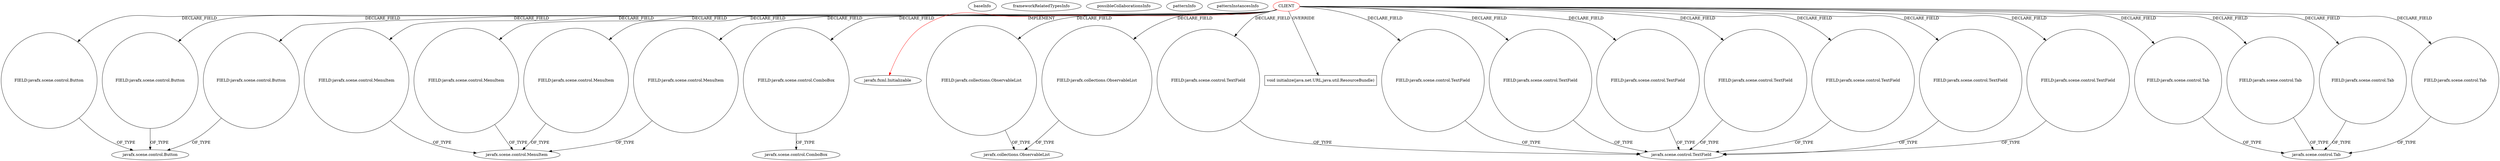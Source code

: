 digraph {
baseInfo[graphId=1450,category="pattern",isAnonymous=false,possibleRelation=false]
frameworkRelatedTypesInfo[0="javafx.fxml.Initializable"]
possibleCollaborationsInfo[]
patternInfo[frequency=2.0,patternRootClient=0]
patternInstancesInfo[0="JustinAarden-C2J-Stamboom~/JustinAarden-C2J-Stamboom/C2J-Stamboom-master/src/stamboom/gui/StamboomFXController.java~StamboomFXController~734",1="JoshuaHanrahan-DVDCollectionApp~/JoshuaHanrahan-DVDCollectionApp/DVDCollectionApp-master/src/dvdcollectionapp/view/DvdcollectionappfxmlController.java~DvdcollectionappfxmlController~728"]
13[label="javafx.scene.control.Tab",vertexType="FRAMEWORK_CLASS_TYPE",isFrameworkType=false]
62[label="FIELD:javafx.scene.control.Tab",vertexType="FIELD_DECLARATION",isFrameworkType=false,shape=circle]
0[label="CLIENT",vertexType="ROOT_CLIENT_CLASS_DECLARATION",isFrameworkType=false,color=red]
50[label="FIELD:javafx.scene.control.Button",vertexType="FIELD_DECLARATION",isFrameworkType=false,shape=circle]
20[label="FIELD:javafx.scene.control.MenuItem",vertexType="FIELD_DECLARATION",isFrameworkType=false,shape=circle]
44[label="FIELD:javafx.scene.control.Button",vertexType="FIELD_DECLARATION",isFrameworkType=false,shape=circle]
54[label="FIELD:javafx.scene.control.MenuItem",vertexType="FIELD_DECLARATION",isFrameworkType=false,shape=circle]
8[label="FIELD:javafx.scene.control.Button",vertexType="FIELD_DECLARATION",isFrameworkType=false,shape=circle]
52[label="FIELD:javafx.scene.control.MenuItem",vertexType="FIELD_DECLARATION",isFrameworkType=false,shape=circle]
42[label="FIELD:javafx.scene.control.MenuItem",vertexType="FIELD_DECLARATION",isFrameworkType=false,shape=circle]
1[label="javafx.fxml.Initializable",vertexType="FRAMEWORK_INTERFACE_TYPE",isFrameworkType=false]
24[label="FIELD:javafx.scene.control.ComboBox",vertexType="FIELD_DECLARATION",isFrameworkType=false,shape=circle]
28[label="FIELD:javafx.collections.ObservableList",vertexType="FIELD_DECLARATION",isFrameworkType=false,shape=circle]
3[label="javafx.collections.ObservableList",vertexType="FRAMEWORK_INTERFACE_TYPE",isFrameworkType=false]
2[label="FIELD:javafx.collections.ObservableList",vertexType="FIELD_DECLARATION",isFrameworkType=false,shape=circle]
66[label="void initialize(java.net.URL,java.util.ResourceBundle)",vertexType="OVERRIDING_METHOD_DECLARATION",isFrameworkType=false,shape=box]
11[label="javafx.scene.control.MenuItem",vertexType="FRAMEWORK_CLASS_TYPE",isFrameworkType=false]
9[label="javafx.scene.control.Button",vertexType="FRAMEWORK_CLASS_TYPE",isFrameworkType=false]
25[label="javafx.scene.control.ComboBox",vertexType="FRAMEWORK_CLASS_TYPE",isFrameworkType=false]
12[label="FIELD:javafx.scene.control.Tab",vertexType="FIELD_DECLARATION",isFrameworkType=false,shape=circle]
56[label="FIELD:javafx.scene.control.TextField",vertexType="FIELD_DECLARATION",isFrameworkType=false,shape=circle]
26[label="FIELD:javafx.scene.control.TextField",vertexType="FIELD_DECLARATION",isFrameworkType=false,shape=circle]
64[label="FIELD:javafx.scene.control.TextField",vertexType="FIELD_DECLARATION",isFrameworkType=false,shape=circle]
6[label="FIELD:javafx.scene.control.TextField",vertexType="FIELD_DECLARATION",isFrameworkType=false,shape=circle]
40[label="FIELD:javafx.scene.control.TextField",vertexType="FIELD_DECLARATION",isFrameworkType=false,shape=circle]
38[label="FIELD:javafx.scene.control.TextField",vertexType="FIELD_DECLARATION",isFrameworkType=false,shape=circle]
48[label="FIELD:javafx.scene.control.TextField",vertexType="FIELD_DECLARATION",isFrameworkType=false,shape=circle]
60[label="FIELD:javafx.scene.control.TextField",vertexType="FIELD_DECLARATION",isFrameworkType=false,shape=circle]
7[label="javafx.scene.control.TextField",vertexType="FRAMEWORK_CLASS_TYPE",isFrameworkType=false]
32[label="FIELD:javafx.scene.control.Tab",vertexType="FIELD_DECLARATION",isFrameworkType=false,shape=circle]
36[label="FIELD:javafx.scene.control.Tab",vertexType="FIELD_DECLARATION",isFrameworkType=false,shape=circle]
0->54[label="DECLARE_FIELD"]
54->11[label="OF_TYPE"]
0->60[label="DECLARE_FIELD"]
2->3[label="OF_TYPE"]
40->7[label="OF_TYPE"]
28->3[label="OF_TYPE"]
42->11[label="OF_TYPE"]
36->13[label="OF_TYPE"]
6->7[label="OF_TYPE"]
0->12[label="DECLARE_FIELD"]
0->32[label="DECLARE_FIELD"]
0->44[label="DECLARE_FIELD"]
20->11[label="OF_TYPE"]
24->25[label="OF_TYPE"]
0->36[label="DECLARE_FIELD"]
32->13[label="OF_TYPE"]
0->6[label="DECLARE_FIELD"]
52->11[label="OF_TYPE"]
0->48[label="DECLARE_FIELD"]
0->28[label="DECLARE_FIELD"]
0->56[label="DECLARE_FIELD"]
50->9[label="OF_TYPE"]
44->9[label="OF_TYPE"]
0->24[label="DECLARE_FIELD"]
0->64[label="DECLARE_FIELD"]
62->13[label="OF_TYPE"]
64->7[label="OF_TYPE"]
0->42[label="DECLARE_FIELD"]
8->9[label="OF_TYPE"]
0->66[label="OVERRIDE"]
0->40[label="DECLARE_FIELD"]
56->7[label="OF_TYPE"]
0->20[label="DECLARE_FIELD"]
0->2[label="DECLARE_FIELD"]
0->52[label="DECLARE_FIELD"]
60->7[label="OF_TYPE"]
0->1[label="IMPLEMENT",color=red]
0->50[label="DECLARE_FIELD"]
0->62[label="DECLARE_FIELD"]
0->8[label="DECLARE_FIELD"]
38->7[label="OF_TYPE"]
26->7[label="OF_TYPE"]
0->38[label="DECLARE_FIELD"]
48->7[label="OF_TYPE"]
12->13[label="OF_TYPE"]
0->26[label="DECLARE_FIELD"]
}
